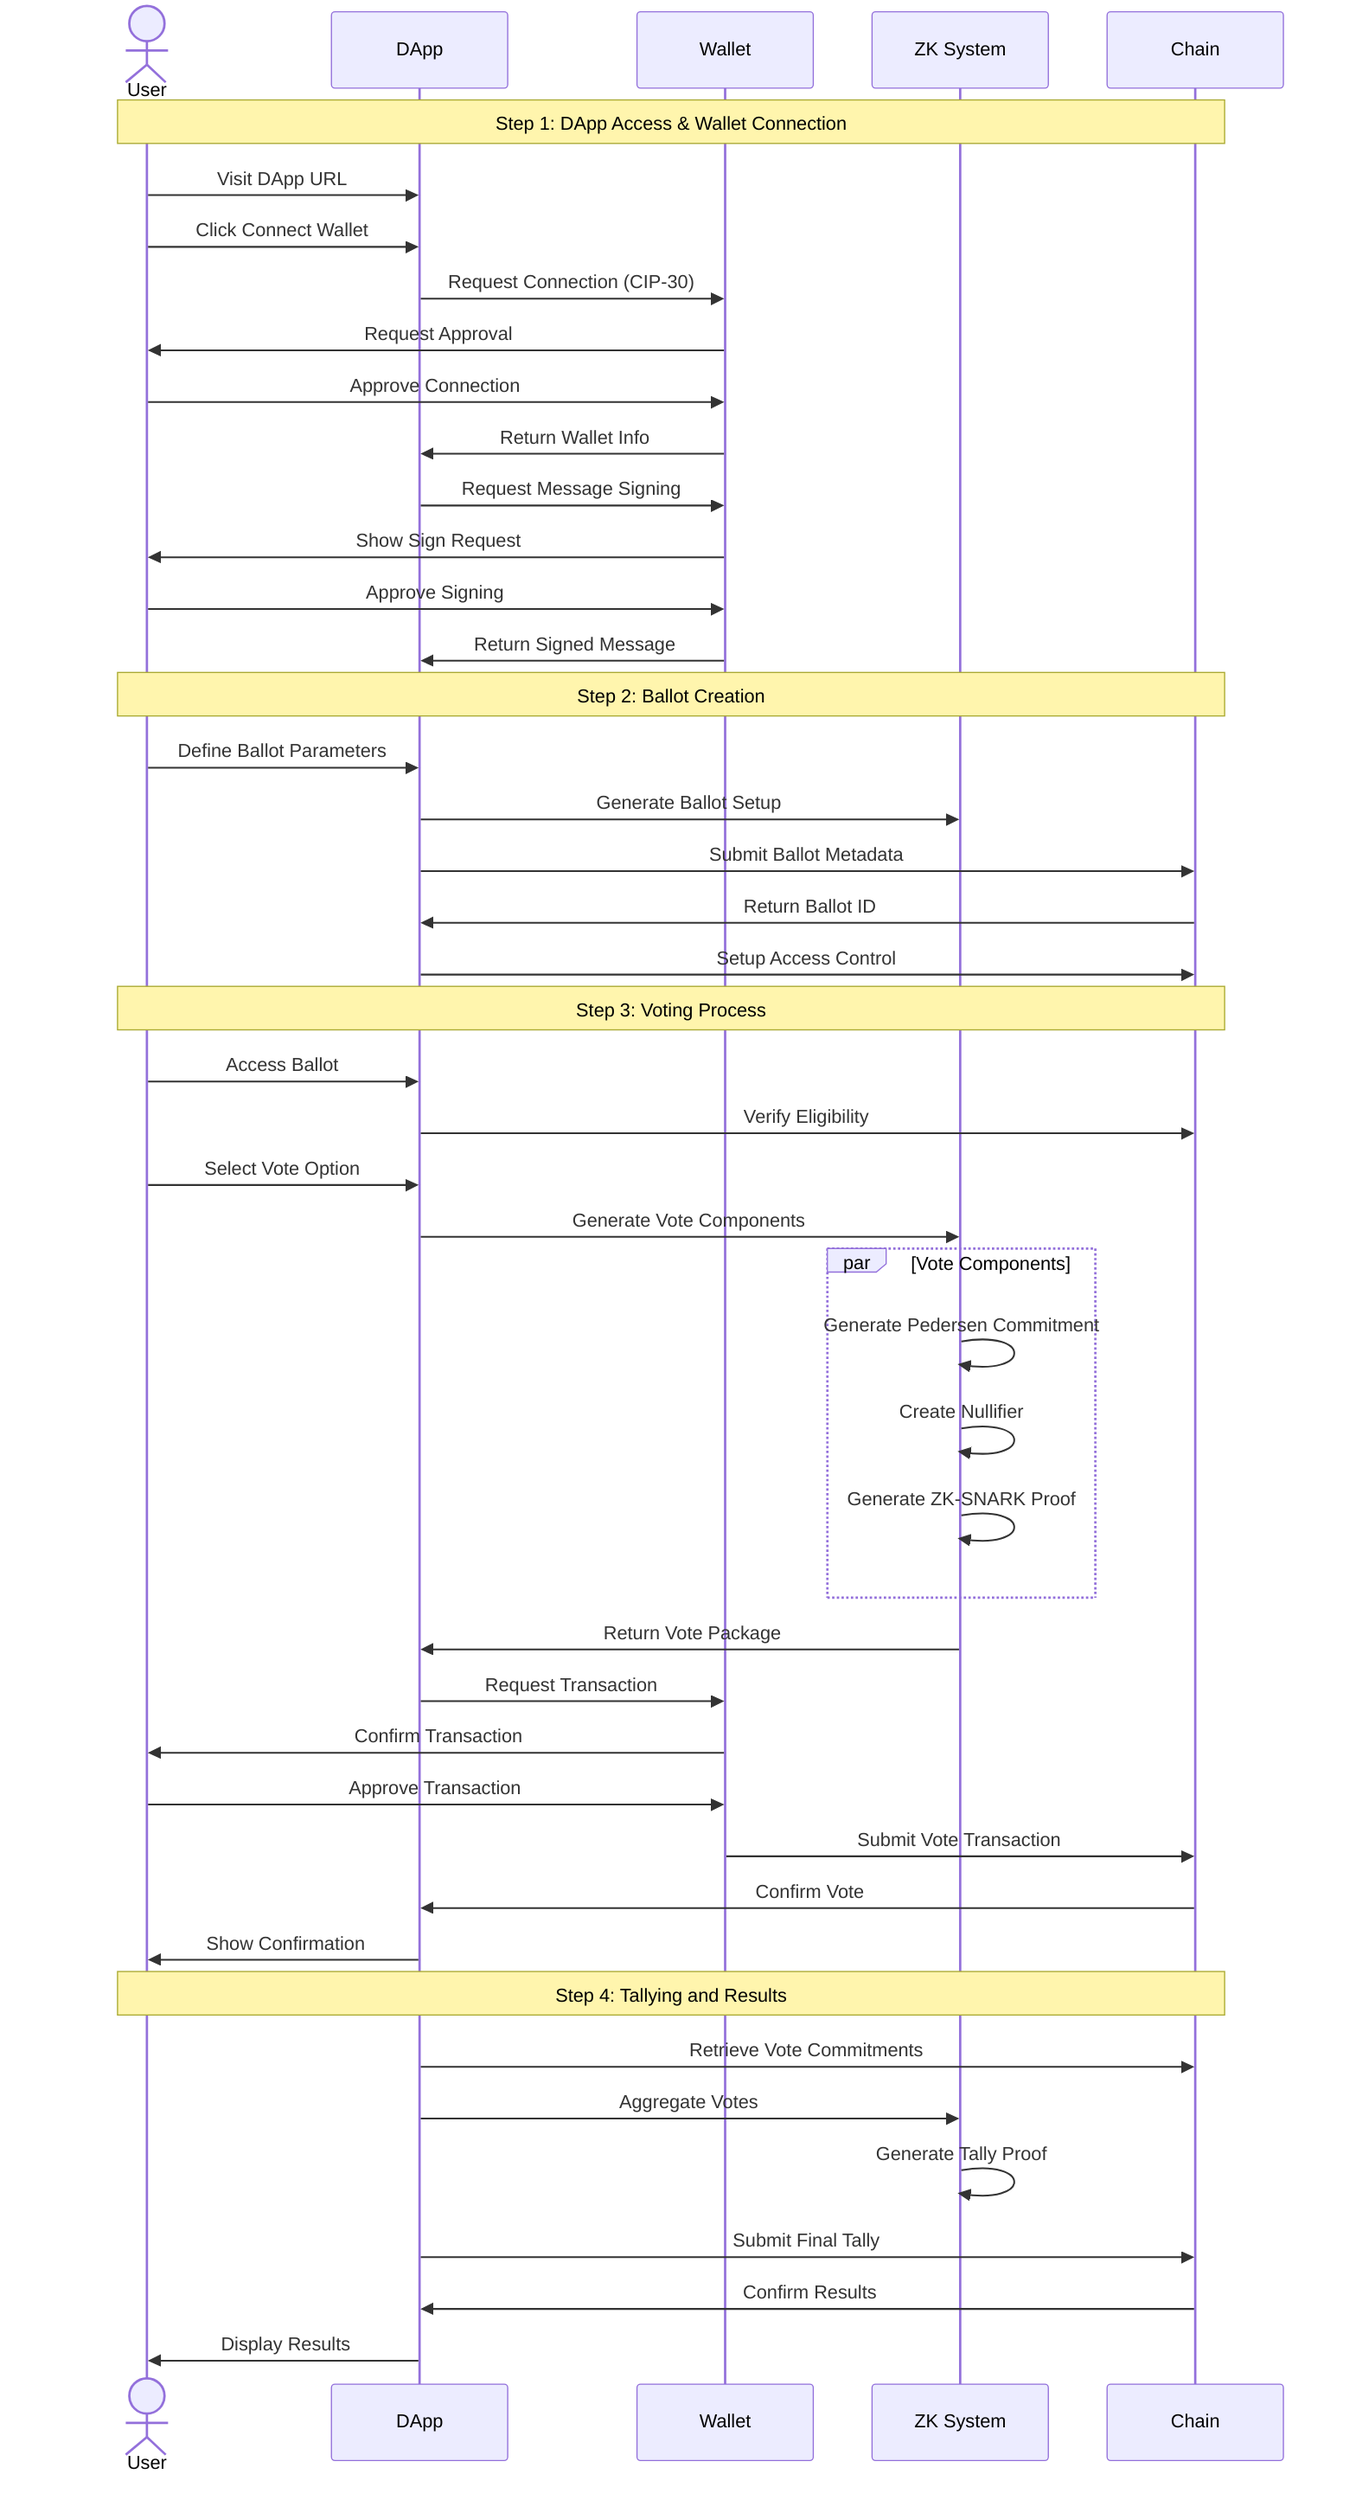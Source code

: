 sequenceDiagram
    actor User
    participant DApp
    participant Wallet
    participant ZK System
    participant Chain

    %% Step 1: Access & Connection
    Note over User,Chain: Step 1: DApp Access & Wallet Connection
    User->>DApp: Visit DApp URL
    User->>DApp: Click Connect Wallet
    DApp->>Wallet: Request Connection (CIP-30)
    Wallet->>User: Request Approval
    User->>Wallet: Approve Connection
    Wallet->>DApp: Return Wallet Info
    DApp->>Wallet: Request Message Signing
    Wallet->>User: Show Sign Request
    User->>Wallet: Approve Signing
    Wallet->>DApp: Return Signed Message
    
    %% Step 2: Ballot Creation
    Note over User,Chain: Step 2: Ballot Creation
    User->>DApp: Define Ballot Parameters
    DApp->>ZK System: Generate Ballot Setup
    DApp->>Chain: Submit Ballot Metadata
    Chain->>DApp: Return Ballot ID
    DApp->>Chain: Setup Access Control
    
    %% Step 3: Voting
    Note over User,Chain: Step 3: Voting Process
    User->>DApp: Access Ballot
    DApp->>Chain: Verify Eligibility
    User->>DApp: Select Vote Option
    DApp->>ZK System: Generate Vote Components
    
    par Vote Components
        ZK System->>ZK System: Generate Pedersen Commitment
        ZK System->>ZK System: Create Nullifier
        ZK System->>ZK System: Generate ZK-SNARK Proof
    end
    
    ZK System->>DApp: Return Vote Package
    DApp->>Wallet: Request Transaction
    Wallet->>User: Confirm Transaction
    User->>Wallet: Approve Transaction
    Wallet->>Chain: Submit Vote Transaction
    Chain->>DApp: Confirm Vote
    DApp->>User: Show Confirmation
    
    %% Step 4: Tallying
    Note over User,Chain: Step 4: Tallying and Results
    DApp->>Chain: Retrieve Vote Commitments
    DApp->>ZK System: Aggregate Votes
    ZK System->>ZK System: Generate Tally Proof
    DApp->>Chain: Submit Final Tally
    Chain->>DApp: Confirm Results
    DApp->>User: Display Results